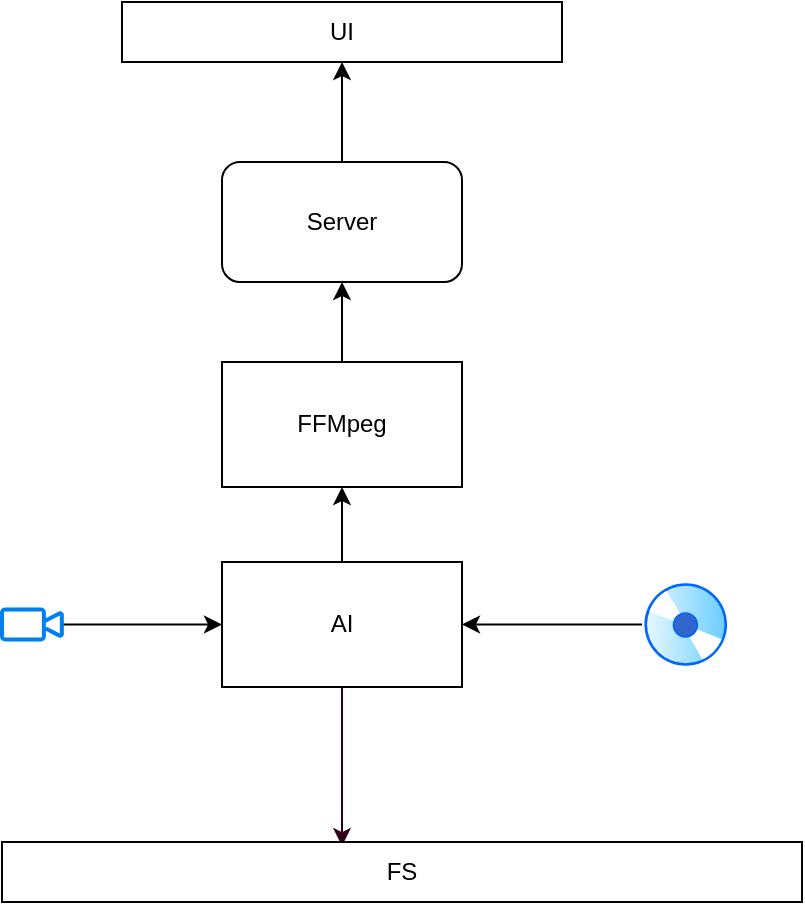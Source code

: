 <mxfile version="20.4.1" type="github">
  <diagram id="C5RBs43oDa-KdzZeNtuy" name="Page-1">
    <mxGraphModel dx="1422" dy="1963" grid="1" gridSize="10" guides="1" tooltips="1" connect="1" arrows="1" fold="1" page="1" pageScale="1" pageWidth="827" pageHeight="1169" math="0" shadow="0">
      <root>
        <mxCell id="WIyWlLk6GJQsqaUBKTNV-0" />
        <mxCell id="WIyWlLk6GJQsqaUBKTNV-1" parent="WIyWlLk6GJQsqaUBKTNV-0" />
        <mxCell id="0ZEWk656FcYH8bcqwM41-0" value="" style="edgeStyle=orthogonalEdgeStyle;rounded=0;orthogonalLoop=1;jettySize=auto;html=1;entryX=0;entryY=0.5;entryDx=0;entryDy=0;" edge="1" parent="WIyWlLk6GJQsqaUBKTNV-1" source="0ZEWk656FcYH8bcqwM41-1" target="0ZEWk656FcYH8bcqwM41-11">
          <mxGeometry relative="1" as="geometry">
            <mxPoint x="210" y="201.25" as="targetPoint" />
          </mxGeometry>
        </mxCell>
        <mxCell id="0ZEWk656FcYH8bcqwM41-1" value="" style="html=1;verticalLabelPosition=bottom;align=center;labelBackgroundColor=#ffffff;verticalAlign=top;strokeWidth=2;strokeColor=#0080F0;shadow=0;dashed=0;shape=mxgraph.ios7.icons.video_conversation;" vertex="1" parent="WIyWlLk6GJQsqaUBKTNV-1">
          <mxGeometry x="120" y="193.75" width="30" height="15" as="geometry" />
        </mxCell>
        <mxCell id="0ZEWk656FcYH8bcqwM41-2" value="" style="edgeStyle=orthogonalEdgeStyle;rounded=0;orthogonalLoop=1;jettySize=auto;html=1;" edge="1" parent="WIyWlLk6GJQsqaUBKTNV-1" source="0ZEWk656FcYH8bcqwM41-4" target="0ZEWk656FcYH8bcqwM41-12">
          <mxGeometry relative="1" as="geometry" />
        </mxCell>
        <mxCell id="0ZEWk656FcYH8bcqwM41-4" value="Server" style="rounded=1;whiteSpace=wrap;html=1;" vertex="1" parent="WIyWlLk6GJQsqaUBKTNV-1">
          <mxGeometry x="230" y="-30" width="120" height="60" as="geometry" />
        </mxCell>
        <mxCell id="0ZEWk656FcYH8bcqwM41-10" style="edgeStyle=orthogonalEdgeStyle;rounded=0;orthogonalLoop=1;jettySize=auto;html=1;exitX=0.5;exitY=1;exitDx=0;exitDy=0;entryX=0.425;entryY=0.067;entryDx=0;entryDy=0;entryPerimeter=0;startArrow=none;startFill=0;fillColor=#d5e8d4;strokeColor=#33001A;" edge="1" parent="WIyWlLk6GJQsqaUBKTNV-1" source="0ZEWk656FcYH8bcqwM41-11" target="0ZEWk656FcYH8bcqwM41-13">
          <mxGeometry relative="1" as="geometry" />
        </mxCell>
        <mxCell id="0ZEWk656FcYH8bcqwM41-25" style="edgeStyle=orthogonalEdgeStyle;rounded=0;orthogonalLoop=1;jettySize=auto;html=1;exitX=0.5;exitY=0;exitDx=0;exitDy=0;entryX=0.5;entryY=1;entryDx=0;entryDy=0;" edge="1" parent="WIyWlLk6GJQsqaUBKTNV-1" source="0ZEWk656FcYH8bcqwM41-11" target="0ZEWk656FcYH8bcqwM41-23">
          <mxGeometry relative="1" as="geometry" />
        </mxCell>
        <mxCell id="0ZEWk656FcYH8bcqwM41-11" value="AI" style="rounded=0;whiteSpace=wrap;html=1;" vertex="1" parent="WIyWlLk6GJQsqaUBKTNV-1">
          <mxGeometry x="230" y="170" width="120" height="62.5" as="geometry" />
        </mxCell>
        <mxCell id="0ZEWk656FcYH8bcqwM41-12" value="UI" style="rounded=0;whiteSpace=wrap;html=1;" vertex="1" parent="WIyWlLk6GJQsqaUBKTNV-1">
          <mxGeometry x="180" y="-110" width="220" height="30" as="geometry" />
        </mxCell>
        <mxCell id="0ZEWk656FcYH8bcqwM41-13" value="FS" style="rounded=0;whiteSpace=wrap;html=1;" vertex="1" parent="WIyWlLk6GJQsqaUBKTNV-1">
          <mxGeometry x="120" y="310" width="400" height="30" as="geometry" />
        </mxCell>
        <mxCell id="0ZEWk656FcYH8bcqwM41-17" style="edgeStyle=orthogonalEdgeStyle;rounded=0;orthogonalLoop=1;jettySize=auto;html=1;exitX=0;exitY=0.5;exitDx=0;exitDy=0;entryX=1;entryY=0.5;entryDx=0;entryDy=0;startArrow=none;startFill=0;elbow=vertical;" edge="1" parent="WIyWlLk6GJQsqaUBKTNV-1" source="0ZEWk656FcYH8bcqwM41-18" target="0ZEWk656FcYH8bcqwM41-11">
          <mxGeometry relative="1" as="geometry">
            <mxPoint x="210" y="336.25" as="targetPoint" />
          </mxGeometry>
        </mxCell>
        <mxCell id="0ZEWk656FcYH8bcqwM41-18" value="" style="aspect=fixed;perimeter=ellipsePerimeter;html=1;align=center;shadow=0;dashed=0;spacingTop=3;image;image=img/lib/active_directory/cd_dvd.svg;" vertex="1" parent="WIyWlLk6GJQsqaUBKTNV-1">
          <mxGeometry x="440" y="179.38" width="43.75" height="43.75" as="geometry" />
        </mxCell>
        <mxCell id="0ZEWk656FcYH8bcqwM41-24" style="edgeStyle=orthogonalEdgeStyle;rounded=0;orthogonalLoop=1;jettySize=auto;html=1;exitX=0.5;exitY=0;exitDx=0;exitDy=0;entryX=0.5;entryY=1;entryDx=0;entryDy=0;" edge="1" parent="WIyWlLk6GJQsqaUBKTNV-1" source="0ZEWk656FcYH8bcqwM41-23" target="0ZEWk656FcYH8bcqwM41-4">
          <mxGeometry relative="1" as="geometry" />
        </mxCell>
        <mxCell id="0ZEWk656FcYH8bcqwM41-23" value="FFMpeg" style="rounded=0;whiteSpace=wrap;html=1;" vertex="1" parent="WIyWlLk6GJQsqaUBKTNV-1">
          <mxGeometry x="230" y="70" width="120" height="62.5" as="geometry" />
        </mxCell>
      </root>
    </mxGraphModel>
  </diagram>
</mxfile>
